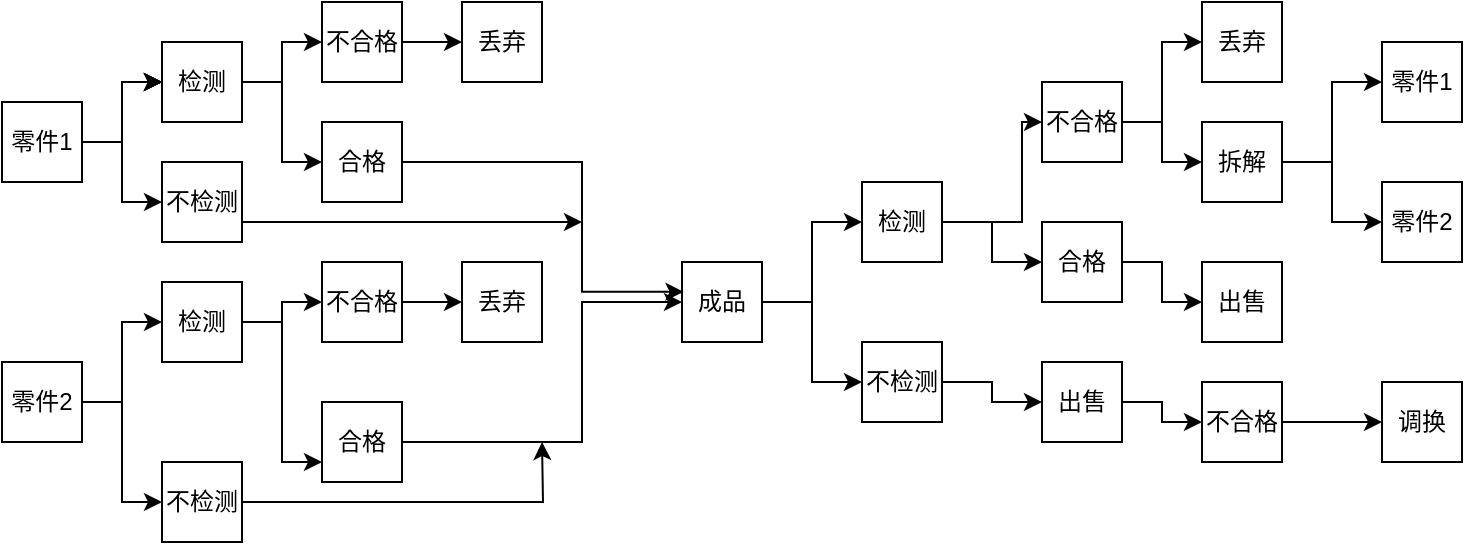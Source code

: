 <mxfile version="24.7.7">
  <diagram name="Page-1" id="fffxrHxiANXvcPxjEd6M">
    <mxGraphModel dx="1018" dy="515" grid="1" gridSize="10" guides="1" tooltips="1" connect="1" arrows="1" fold="1" page="1" pageScale="1" pageWidth="850" pageHeight="1100" math="0" shadow="0">
      <root>
        <mxCell id="0" />
        <mxCell id="1" parent="0" />
        <mxCell id="ny8F0-GyYzz4bLwdRKH4-4" value="" style="edgeStyle=orthogonalEdgeStyle;rounded=0;orthogonalLoop=1;jettySize=auto;html=1;" edge="1" parent="1" source="ny8F0-GyYzz4bLwdRKH4-1" target="ny8F0-GyYzz4bLwdRKH4-3">
          <mxGeometry relative="1" as="geometry" />
        </mxCell>
        <mxCell id="ny8F0-GyYzz4bLwdRKH4-5" value="" style="edgeStyle=orthogonalEdgeStyle;rounded=0;orthogonalLoop=1;jettySize=auto;html=1;" edge="1" parent="1" source="ny8F0-GyYzz4bLwdRKH4-1" target="ny8F0-GyYzz4bLwdRKH4-3">
          <mxGeometry relative="1" as="geometry" />
        </mxCell>
        <mxCell id="ny8F0-GyYzz4bLwdRKH4-6" value="" style="edgeStyle=orthogonalEdgeStyle;rounded=0;orthogonalLoop=1;jettySize=auto;html=1;" edge="1" parent="1" source="ny8F0-GyYzz4bLwdRKH4-1" target="ny8F0-GyYzz4bLwdRKH4-3">
          <mxGeometry relative="1" as="geometry" />
        </mxCell>
        <mxCell id="ny8F0-GyYzz4bLwdRKH4-7" value="" style="edgeStyle=orthogonalEdgeStyle;rounded=0;orthogonalLoop=1;jettySize=auto;html=1;" edge="1" parent="1" source="ny8F0-GyYzz4bLwdRKH4-1" target="ny8F0-GyYzz4bLwdRKH4-3">
          <mxGeometry relative="1" as="geometry" />
        </mxCell>
        <mxCell id="ny8F0-GyYzz4bLwdRKH4-8" value="" style="edgeStyle=orthogonalEdgeStyle;rounded=0;orthogonalLoop=1;jettySize=auto;html=1;" edge="1" parent="1" source="ny8F0-GyYzz4bLwdRKH4-1" target="ny8F0-GyYzz4bLwdRKH4-3">
          <mxGeometry relative="1" as="geometry" />
        </mxCell>
        <mxCell id="ny8F0-GyYzz4bLwdRKH4-10" value="" style="edgeStyle=orthogonalEdgeStyle;rounded=0;orthogonalLoop=1;jettySize=auto;html=1;" edge="1" parent="1" source="ny8F0-GyYzz4bLwdRKH4-1" target="ny8F0-GyYzz4bLwdRKH4-9">
          <mxGeometry relative="1" as="geometry" />
        </mxCell>
        <mxCell id="ny8F0-GyYzz4bLwdRKH4-1" value="零件1" style="whiteSpace=wrap;html=1;aspect=fixed;" vertex="1" parent="1">
          <mxGeometry x="20" y="120" width="40" height="40" as="geometry" />
        </mxCell>
        <mxCell id="ny8F0-GyYzz4bLwdRKH4-31" style="edgeStyle=orthogonalEdgeStyle;rounded=0;orthogonalLoop=1;jettySize=auto;html=1;exitX=1;exitY=0.5;exitDx=0;exitDy=0;entryX=0;entryY=0.5;entryDx=0;entryDy=0;" edge="1" parent="1" source="ny8F0-GyYzz4bLwdRKH4-2" target="ny8F0-GyYzz4bLwdRKH4-25">
          <mxGeometry relative="1" as="geometry" />
        </mxCell>
        <mxCell id="ny8F0-GyYzz4bLwdRKH4-32" style="edgeStyle=orthogonalEdgeStyle;rounded=0;orthogonalLoop=1;jettySize=auto;html=1;exitX=1;exitY=0.5;exitDx=0;exitDy=0;entryX=0;entryY=0.5;entryDx=0;entryDy=0;" edge="1" parent="1" source="ny8F0-GyYzz4bLwdRKH4-2" target="ny8F0-GyYzz4bLwdRKH4-26">
          <mxGeometry relative="1" as="geometry" />
        </mxCell>
        <mxCell id="ny8F0-GyYzz4bLwdRKH4-2" value="零件2" style="whiteSpace=wrap;html=1;aspect=fixed;" vertex="1" parent="1">
          <mxGeometry x="20" y="250" width="40" height="40" as="geometry" />
        </mxCell>
        <mxCell id="ny8F0-GyYzz4bLwdRKH4-12" value="" style="edgeStyle=orthogonalEdgeStyle;rounded=0;orthogonalLoop=1;jettySize=auto;html=1;" edge="1" parent="1" source="ny8F0-GyYzz4bLwdRKH4-3" target="ny8F0-GyYzz4bLwdRKH4-11">
          <mxGeometry relative="1" as="geometry" />
        </mxCell>
        <mxCell id="ny8F0-GyYzz4bLwdRKH4-14" value="" style="edgeStyle=orthogonalEdgeStyle;rounded=0;orthogonalLoop=1;jettySize=auto;html=1;" edge="1" parent="1" source="ny8F0-GyYzz4bLwdRKH4-3" target="ny8F0-GyYzz4bLwdRKH4-13">
          <mxGeometry relative="1" as="geometry" />
        </mxCell>
        <mxCell id="ny8F0-GyYzz4bLwdRKH4-3" value="检测" style="whiteSpace=wrap;html=1;aspect=fixed;" vertex="1" parent="1">
          <mxGeometry x="100" y="90" width="40" height="40" as="geometry" />
        </mxCell>
        <mxCell id="ny8F0-GyYzz4bLwdRKH4-41" style="edgeStyle=orthogonalEdgeStyle;rounded=0;orthogonalLoop=1;jettySize=auto;html=1;exitX=1;exitY=0.5;exitDx=0;exitDy=0;" edge="1" parent="1" source="ny8F0-GyYzz4bLwdRKH4-9">
          <mxGeometry relative="1" as="geometry">
            <mxPoint x="310" y="180" as="targetPoint" />
            <Array as="points">
              <mxPoint x="140" y="180" />
            </Array>
          </mxGeometry>
        </mxCell>
        <mxCell id="ny8F0-GyYzz4bLwdRKH4-9" value="不检测" style="whiteSpace=wrap;html=1;aspect=fixed;" vertex="1" parent="1">
          <mxGeometry x="100" y="150" width="40" height="40" as="geometry" />
        </mxCell>
        <mxCell id="ny8F0-GyYzz4bLwdRKH4-16" value="" style="edgeStyle=orthogonalEdgeStyle;rounded=0;orthogonalLoop=1;jettySize=auto;html=1;" edge="1" parent="1" source="ny8F0-GyYzz4bLwdRKH4-11" target="ny8F0-GyYzz4bLwdRKH4-15">
          <mxGeometry relative="1" as="geometry" />
        </mxCell>
        <mxCell id="ny8F0-GyYzz4bLwdRKH4-11" value="不合格" style="whiteSpace=wrap;html=1;aspect=fixed;" vertex="1" parent="1">
          <mxGeometry x="180" y="70" width="40" height="40" as="geometry" />
        </mxCell>
        <mxCell id="ny8F0-GyYzz4bLwdRKH4-13" value="合格" style="whiteSpace=wrap;html=1;aspect=fixed;" vertex="1" parent="1">
          <mxGeometry x="180" y="130" width="40" height="40" as="geometry" />
        </mxCell>
        <mxCell id="ny8F0-GyYzz4bLwdRKH4-15" value="丢弃" style="whiteSpace=wrap;html=1;aspect=fixed;" vertex="1" parent="1">
          <mxGeometry x="250" y="70" width="40" height="40" as="geometry" />
        </mxCell>
        <mxCell id="ny8F0-GyYzz4bLwdRKH4-33" style="edgeStyle=orthogonalEdgeStyle;rounded=0;orthogonalLoop=1;jettySize=auto;html=1;exitX=1;exitY=0.5;exitDx=0;exitDy=0;entryX=0;entryY=0.5;entryDx=0;entryDy=0;" edge="1" parent="1" source="ny8F0-GyYzz4bLwdRKH4-25" target="ny8F0-GyYzz4bLwdRKH4-28">
          <mxGeometry relative="1" as="geometry" />
        </mxCell>
        <mxCell id="ny8F0-GyYzz4bLwdRKH4-36" style="edgeStyle=orthogonalEdgeStyle;rounded=0;orthogonalLoop=1;jettySize=auto;html=1;exitX=1;exitY=0.5;exitDx=0;exitDy=0;entryX=0;entryY=0.75;entryDx=0;entryDy=0;" edge="1" parent="1" source="ny8F0-GyYzz4bLwdRKH4-25" target="ny8F0-GyYzz4bLwdRKH4-29">
          <mxGeometry relative="1" as="geometry" />
        </mxCell>
        <mxCell id="ny8F0-GyYzz4bLwdRKH4-25" value="检测" style="whiteSpace=wrap;html=1;aspect=fixed;" vertex="1" parent="1">
          <mxGeometry x="100" y="210" width="40" height="40" as="geometry" />
        </mxCell>
        <mxCell id="ny8F0-GyYzz4bLwdRKH4-42" style="edgeStyle=orthogonalEdgeStyle;rounded=0;orthogonalLoop=1;jettySize=auto;html=1;exitX=1;exitY=0.5;exitDx=0;exitDy=0;" edge="1" parent="1" source="ny8F0-GyYzz4bLwdRKH4-26">
          <mxGeometry relative="1" as="geometry">
            <mxPoint x="290" y="290" as="targetPoint" />
          </mxGeometry>
        </mxCell>
        <mxCell id="ny8F0-GyYzz4bLwdRKH4-26" value="不检测" style="whiteSpace=wrap;html=1;aspect=fixed;" vertex="1" parent="1">
          <mxGeometry x="100" y="300" width="40" height="40" as="geometry" />
        </mxCell>
        <mxCell id="ny8F0-GyYzz4bLwdRKH4-37" style="edgeStyle=orthogonalEdgeStyle;rounded=0;orthogonalLoop=1;jettySize=auto;html=1;exitX=1;exitY=0.5;exitDx=0;exitDy=0;entryX=0;entryY=0.5;entryDx=0;entryDy=0;" edge="1" parent="1" source="ny8F0-GyYzz4bLwdRKH4-28" target="ny8F0-GyYzz4bLwdRKH4-30">
          <mxGeometry relative="1" as="geometry" />
        </mxCell>
        <mxCell id="ny8F0-GyYzz4bLwdRKH4-28" value="不合格" style="whiteSpace=wrap;html=1;aspect=fixed;" vertex="1" parent="1">
          <mxGeometry x="180" y="200" width="40" height="40" as="geometry" />
        </mxCell>
        <mxCell id="ny8F0-GyYzz4bLwdRKH4-40" style="edgeStyle=orthogonalEdgeStyle;rounded=0;orthogonalLoop=1;jettySize=auto;html=1;exitX=1;exitY=0.5;exitDx=0;exitDy=0;entryX=0;entryY=0.5;entryDx=0;entryDy=0;" edge="1" parent="1" source="ny8F0-GyYzz4bLwdRKH4-29" target="ny8F0-GyYzz4bLwdRKH4-38">
          <mxGeometry relative="1" as="geometry">
            <Array as="points">
              <mxPoint x="310" y="290" />
              <mxPoint x="310" y="220" />
            </Array>
          </mxGeometry>
        </mxCell>
        <mxCell id="ny8F0-GyYzz4bLwdRKH4-29" value="合格" style="whiteSpace=wrap;html=1;aspect=fixed;" vertex="1" parent="1">
          <mxGeometry x="180" y="270" width="40" height="40" as="geometry" />
        </mxCell>
        <mxCell id="ny8F0-GyYzz4bLwdRKH4-30" value="丢弃" style="whiteSpace=wrap;html=1;aspect=fixed;" vertex="1" parent="1">
          <mxGeometry x="250" y="200" width="40" height="40" as="geometry" />
        </mxCell>
        <mxCell id="ny8F0-GyYzz4bLwdRKH4-44" value="" style="edgeStyle=orthogonalEdgeStyle;rounded=0;orthogonalLoop=1;jettySize=auto;html=1;" edge="1" parent="1" source="ny8F0-GyYzz4bLwdRKH4-38" target="ny8F0-GyYzz4bLwdRKH4-43">
          <mxGeometry relative="1" as="geometry" />
        </mxCell>
        <mxCell id="ny8F0-GyYzz4bLwdRKH4-47" value="" style="edgeStyle=orthogonalEdgeStyle;rounded=0;orthogonalLoop=1;jettySize=auto;html=1;" edge="1" parent="1" source="ny8F0-GyYzz4bLwdRKH4-38" target="ny8F0-GyYzz4bLwdRKH4-46">
          <mxGeometry relative="1" as="geometry" />
        </mxCell>
        <mxCell id="ny8F0-GyYzz4bLwdRKH4-38" value="成品" style="whiteSpace=wrap;html=1;aspect=fixed;" vertex="1" parent="1">
          <mxGeometry x="360" y="200" width="40" height="40" as="geometry" />
        </mxCell>
        <mxCell id="ny8F0-GyYzz4bLwdRKH4-39" style="edgeStyle=orthogonalEdgeStyle;rounded=0;orthogonalLoop=1;jettySize=auto;html=1;exitX=1;exitY=0.5;exitDx=0;exitDy=0;entryX=0.019;entryY=0.373;entryDx=0;entryDy=0;entryPerimeter=0;" edge="1" parent="1" source="ny8F0-GyYzz4bLwdRKH4-13" target="ny8F0-GyYzz4bLwdRKH4-38">
          <mxGeometry relative="1" as="geometry">
            <Array as="points">
              <mxPoint x="310" y="150" />
              <mxPoint x="310" y="215" />
            </Array>
          </mxGeometry>
        </mxCell>
        <mxCell id="ny8F0-GyYzz4bLwdRKH4-50" value="" style="edgeStyle=orthogonalEdgeStyle;rounded=0;orthogonalLoop=1;jettySize=auto;html=1;" edge="1" parent="1" source="ny8F0-GyYzz4bLwdRKH4-43" target="ny8F0-GyYzz4bLwdRKH4-49">
          <mxGeometry relative="1" as="geometry">
            <Array as="points">
              <mxPoint x="530" y="180" />
              <mxPoint x="530" y="130" />
            </Array>
          </mxGeometry>
        </mxCell>
        <mxCell id="ny8F0-GyYzz4bLwdRKH4-52" value="" style="edgeStyle=orthogonalEdgeStyle;rounded=0;orthogonalLoop=1;jettySize=auto;html=1;" edge="1" parent="1" source="ny8F0-GyYzz4bLwdRKH4-43" target="ny8F0-GyYzz4bLwdRKH4-51">
          <mxGeometry relative="1" as="geometry" />
        </mxCell>
        <mxCell id="ny8F0-GyYzz4bLwdRKH4-43" value="检测" style="whiteSpace=wrap;html=1;aspect=fixed;" vertex="1" parent="1">
          <mxGeometry x="450" y="160" width="40" height="40" as="geometry" />
        </mxCell>
        <mxCell id="ny8F0-GyYzz4bLwdRKH4-65" value="" style="edgeStyle=orthogonalEdgeStyle;rounded=0;orthogonalLoop=1;jettySize=auto;html=1;" edge="1" parent="1" source="ny8F0-GyYzz4bLwdRKH4-46" target="ny8F0-GyYzz4bLwdRKH4-64">
          <mxGeometry relative="1" as="geometry" />
        </mxCell>
        <mxCell id="ny8F0-GyYzz4bLwdRKH4-46" value="不检测" style="whiteSpace=wrap;html=1;aspect=fixed;" vertex="1" parent="1">
          <mxGeometry x="450" y="240" width="40" height="40" as="geometry" />
        </mxCell>
        <mxCell id="ny8F0-GyYzz4bLwdRKH4-54" value="" style="edgeStyle=orthogonalEdgeStyle;rounded=0;orthogonalLoop=1;jettySize=auto;html=1;" edge="1" parent="1" source="ny8F0-GyYzz4bLwdRKH4-49" target="ny8F0-GyYzz4bLwdRKH4-53">
          <mxGeometry relative="1" as="geometry" />
        </mxCell>
        <mxCell id="ny8F0-GyYzz4bLwdRKH4-56" value="" style="edgeStyle=orthogonalEdgeStyle;rounded=0;orthogonalLoop=1;jettySize=auto;html=1;" edge="1" parent="1" source="ny8F0-GyYzz4bLwdRKH4-49" target="ny8F0-GyYzz4bLwdRKH4-55">
          <mxGeometry relative="1" as="geometry" />
        </mxCell>
        <mxCell id="ny8F0-GyYzz4bLwdRKH4-49" value="不合格" style="whiteSpace=wrap;html=1;aspect=fixed;" vertex="1" parent="1">
          <mxGeometry x="540" y="110" width="40" height="40" as="geometry" />
        </mxCell>
        <mxCell id="ny8F0-GyYzz4bLwdRKH4-63" value="" style="edgeStyle=orthogonalEdgeStyle;rounded=0;orthogonalLoop=1;jettySize=auto;html=1;" edge="1" parent="1" source="ny8F0-GyYzz4bLwdRKH4-51" target="ny8F0-GyYzz4bLwdRKH4-62">
          <mxGeometry relative="1" as="geometry" />
        </mxCell>
        <mxCell id="ny8F0-GyYzz4bLwdRKH4-51" value="合格" style="whiteSpace=wrap;html=1;aspect=fixed;" vertex="1" parent="1">
          <mxGeometry x="540" y="180" width="40" height="40" as="geometry" />
        </mxCell>
        <mxCell id="ny8F0-GyYzz4bLwdRKH4-53" value="丢弃" style="whiteSpace=wrap;html=1;aspect=fixed;" vertex="1" parent="1">
          <mxGeometry x="620" y="70" width="40" height="40" as="geometry" />
        </mxCell>
        <mxCell id="ny8F0-GyYzz4bLwdRKH4-59" value="" style="edgeStyle=orthogonalEdgeStyle;rounded=0;orthogonalLoop=1;jettySize=auto;html=1;" edge="1" parent="1" source="ny8F0-GyYzz4bLwdRKH4-55" target="ny8F0-GyYzz4bLwdRKH4-58">
          <mxGeometry relative="1" as="geometry" />
        </mxCell>
        <mxCell id="ny8F0-GyYzz4bLwdRKH4-61" value="" style="edgeStyle=orthogonalEdgeStyle;rounded=0;orthogonalLoop=1;jettySize=auto;html=1;" edge="1" parent="1" source="ny8F0-GyYzz4bLwdRKH4-55" target="ny8F0-GyYzz4bLwdRKH4-60">
          <mxGeometry relative="1" as="geometry" />
        </mxCell>
        <mxCell id="ny8F0-GyYzz4bLwdRKH4-55" value="拆解" style="whiteSpace=wrap;html=1;aspect=fixed;" vertex="1" parent="1">
          <mxGeometry x="620" y="130" width="40" height="40" as="geometry" />
        </mxCell>
        <mxCell id="ny8F0-GyYzz4bLwdRKH4-58" value="零件1" style="whiteSpace=wrap;html=1;aspect=fixed;" vertex="1" parent="1">
          <mxGeometry x="710" y="90" width="40" height="40" as="geometry" />
        </mxCell>
        <mxCell id="ny8F0-GyYzz4bLwdRKH4-60" value="零件2" style="whiteSpace=wrap;html=1;aspect=fixed;" vertex="1" parent="1">
          <mxGeometry x="710" y="160" width="40" height="40" as="geometry" />
        </mxCell>
        <mxCell id="ny8F0-GyYzz4bLwdRKH4-62" value="出售" style="whiteSpace=wrap;html=1;aspect=fixed;" vertex="1" parent="1">
          <mxGeometry x="620" y="200" width="40" height="40" as="geometry" />
        </mxCell>
        <mxCell id="ny8F0-GyYzz4bLwdRKH4-67" value="" style="edgeStyle=orthogonalEdgeStyle;rounded=0;orthogonalLoop=1;jettySize=auto;html=1;" edge="1" parent="1" source="ny8F0-GyYzz4bLwdRKH4-64" target="ny8F0-GyYzz4bLwdRKH4-66">
          <mxGeometry relative="1" as="geometry" />
        </mxCell>
        <mxCell id="ny8F0-GyYzz4bLwdRKH4-64" value="出售" style="whiteSpace=wrap;html=1;aspect=fixed;" vertex="1" parent="1">
          <mxGeometry x="540" y="250" width="40" height="40" as="geometry" />
        </mxCell>
        <mxCell id="ny8F0-GyYzz4bLwdRKH4-69" value="" style="edgeStyle=orthogonalEdgeStyle;rounded=0;orthogonalLoop=1;jettySize=auto;html=1;" edge="1" parent="1" source="ny8F0-GyYzz4bLwdRKH4-66" target="ny8F0-GyYzz4bLwdRKH4-68">
          <mxGeometry relative="1" as="geometry" />
        </mxCell>
        <mxCell id="ny8F0-GyYzz4bLwdRKH4-66" value="不合格" style="whiteSpace=wrap;html=1;aspect=fixed;" vertex="1" parent="1">
          <mxGeometry x="620" y="260" width="40" height="40" as="geometry" />
        </mxCell>
        <mxCell id="ny8F0-GyYzz4bLwdRKH4-68" value="调换" style="whiteSpace=wrap;html=1;aspect=fixed;" vertex="1" parent="1">
          <mxGeometry x="710" y="260" width="40" height="40" as="geometry" />
        </mxCell>
      </root>
    </mxGraphModel>
  </diagram>
</mxfile>
